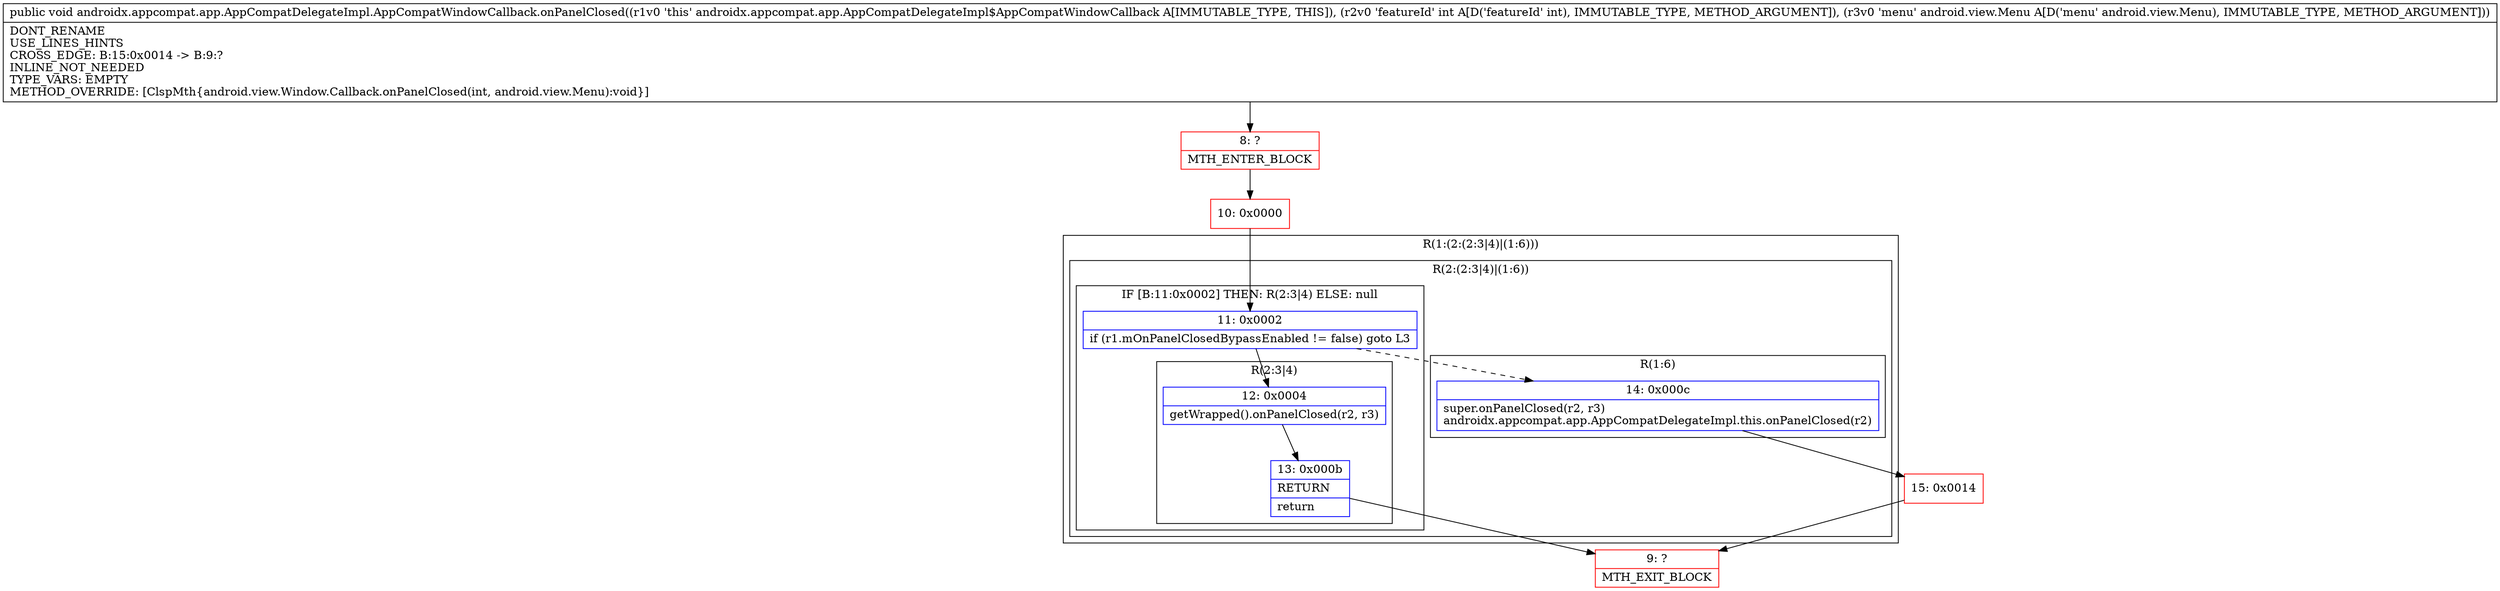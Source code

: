 digraph "CFG forandroidx.appcompat.app.AppCompatDelegateImpl.AppCompatWindowCallback.onPanelClosed(ILandroid\/view\/Menu;)V" {
subgraph cluster_Region_1417715704 {
label = "R(1:(2:(2:3|4)|(1:6)))";
node [shape=record,color=blue];
subgraph cluster_Region_1169089475 {
label = "R(2:(2:3|4)|(1:6))";
node [shape=record,color=blue];
subgraph cluster_IfRegion_280059991 {
label = "IF [B:11:0x0002] THEN: R(2:3|4) ELSE: null";
node [shape=record,color=blue];
Node_11 [shape=record,label="{11\:\ 0x0002|if (r1.mOnPanelClosedBypassEnabled != false) goto L3\l}"];
subgraph cluster_Region_178947441 {
label = "R(2:3|4)";
node [shape=record,color=blue];
Node_12 [shape=record,label="{12\:\ 0x0004|getWrapped().onPanelClosed(r2, r3)\l}"];
Node_13 [shape=record,label="{13\:\ 0x000b|RETURN\l|return\l}"];
}
}
subgraph cluster_Region_1518711939 {
label = "R(1:6)";
node [shape=record,color=blue];
Node_14 [shape=record,label="{14\:\ 0x000c|super.onPanelClosed(r2, r3)\landroidx.appcompat.app.AppCompatDelegateImpl.this.onPanelClosed(r2)\l}"];
}
}
}
Node_8 [shape=record,color=red,label="{8\:\ ?|MTH_ENTER_BLOCK\l}"];
Node_10 [shape=record,color=red,label="{10\:\ 0x0000}"];
Node_9 [shape=record,color=red,label="{9\:\ ?|MTH_EXIT_BLOCK\l}"];
Node_15 [shape=record,color=red,label="{15\:\ 0x0014}"];
MethodNode[shape=record,label="{public void androidx.appcompat.app.AppCompatDelegateImpl.AppCompatWindowCallback.onPanelClosed((r1v0 'this' androidx.appcompat.app.AppCompatDelegateImpl$AppCompatWindowCallback A[IMMUTABLE_TYPE, THIS]), (r2v0 'featureId' int A[D('featureId' int), IMMUTABLE_TYPE, METHOD_ARGUMENT]), (r3v0 'menu' android.view.Menu A[D('menu' android.view.Menu), IMMUTABLE_TYPE, METHOD_ARGUMENT]))  | DONT_RENAME\lUSE_LINES_HINTS\lCROSS_EDGE: B:15:0x0014 \-\> B:9:?\lINLINE_NOT_NEEDED\lTYPE_VARS: EMPTY\lMETHOD_OVERRIDE: [ClspMth\{android.view.Window.Callback.onPanelClosed(int, android.view.Menu):void\}]\l}"];
MethodNode -> Node_8;Node_11 -> Node_12;
Node_11 -> Node_14[style=dashed];
Node_12 -> Node_13;
Node_13 -> Node_9;
Node_14 -> Node_15;
Node_8 -> Node_10;
Node_10 -> Node_11;
Node_15 -> Node_9;
}

